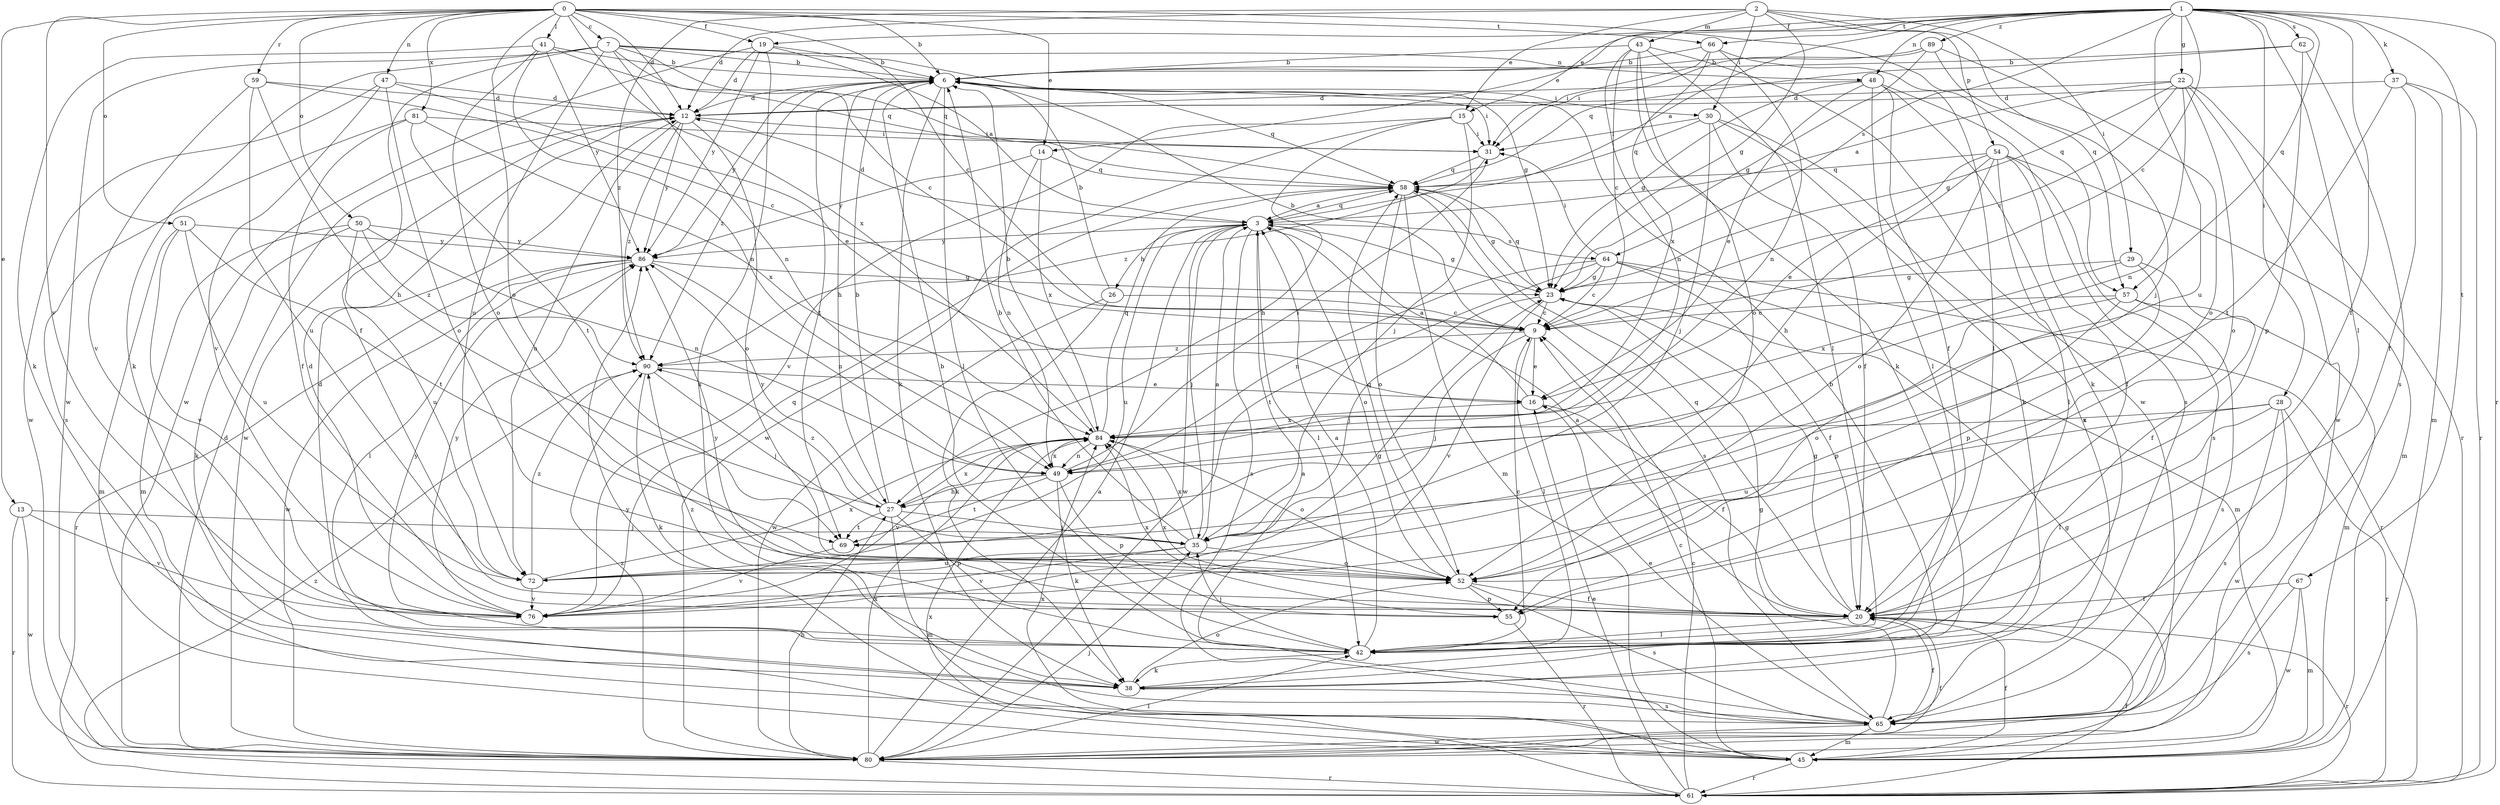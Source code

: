 strict digraph  {
0;
1;
2;
3;
6;
7;
9;
12;
13;
14;
15;
16;
19;
20;
22;
23;
26;
27;
28;
29;
30;
31;
35;
37;
38;
41;
42;
43;
45;
47;
48;
49;
50;
51;
52;
54;
55;
57;
58;
59;
61;
62;
64;
65;
66;
67;
69;
72;
76;
80;
81;
84;
86;
89;
90;
0 -> 6  [label=b];
0 -> 7  [label=c];
0 -> 9  [label=c];
0 -> 12  [label=d];
0 -> 13  [label=e];
0 -> 14  [label=e];
0 -> 19  [label=f];
0 -> 41  [label=l];
0 -> 47  [label=n];
0 -> 50  [label=o];
0 -> 51  [label=o];
0 -> 52  [label=o];
0 -> 57  [label=q];
0 -> 59  [label=r];
0 -> 66  [label=t];
0 -> 76  [label=v];
0 -> 81  [label=x];
0 -> 84  [label=x];
1 -> 3  [label=a];
1 -> 9  [label=c];
1 -> 14  [label=e];
1 -> 15  [label=e];
1 -> 19  [label=f];
1 -> 20  [label=f];
1 -> 22  [label=g];
1 -> 28  [label=i];
1 -> 37  [label=k];
1 -> 42  [label=l];
1 -> 48  [label=n];
1 -> 57  [label=q];
1 -> 61  [label=r];
1 -> 62  [label=s];
1 -> 64  [label=s];
1 -> 66  [label=t];
1 -> 67  [label=t];
1 -> 72  [label=u];
1 -> 89  [label=z];
2 -> 12  [label=d];
2 -> 15  [label=e];
2 -> 23  [label=g];
2 -> 29  [label=i];
2 -> 30  [label=i];
2 -> 43  [label=m];
2 -> 54  [label=p];
2 -> 57  [label=q];
2 -> 90  [label=z];
3 -> 12  [label=d];
3 -> 23  [label=g];
3 -> 26  [label=h];
3 -> 35  [label=j];
3 -> 42  [label=l];
3 -> 52  [label=o];
3 -> 58  [label=q];
3 -> 64  [label=s];
3 -> 65  [label=s];
3 -> 72  [label=u];
3 -> 80  [label=w];
3 -> 86  [label=y];
6 -> 12  [label=d];
6 -> 27  [label=h];
6 -> 30  [label=i];
6 -> 31  [label=i];
6 -> 38  [label=k];
6 -> 42  [label=l];
6 -> 58  [label=q];
6 -> 69  [label=t];
6 -> 86  [label=y];
6 -> 90  [label=z];
7 -> 6  [label=b];
7 -> 9  [label=c];
7 -> 20  [label=f];
7 -> 23  [label=g];
7 -> 38  [label=k];
7 -> 48  [label=n];
7 -> 49  [label=n];
7 -> 58  [label=q];
7 -> 72  [label=u];
7 -> 80  [label=w];
9 -> 6  [label=b];
9 -> 16  [label=e];
9 -> 35  [label=j];
9 -> 42  [label=l];
9 -> 90  [label=z];
12 -> 31  [label=i];
12 -> 52  [label=o];
12 -> 72  [label=u];
12 -> 80  [label=w];
12 -> 86  [label=y];
12 -> 90  [label=z];
13 -> 35  [label=j];
13 -> 61  [label=r];
13 -> 76  [label=v];
13 -> 80  [label=w];
14 -> 49  [label=n];
14 -> 58  [label=q];
14 -> 84  [label=x];
14 -> 86  [label=y];
15 -> 27  [label=h];
15 -> 31  [label=i];
15 -> 35  [label=j];
15 -> 76  [label=v];
15 -> 80  [label=w];
16 -> 3  [label=a];
16 -> 20  [label=f];
16 -> 84  [label=x];
19 -> 3  [label=a];
19 -> 6  [label=b];
19 -> 12  [label=d];
19 -> 65  [label=s];
19 -> 80  [label=w];
19 -> 86  [label=y];
20 -> 3  [label=a];
20 -> 23  [label=g];
20 -> 42  [label=l];
20 -> 58  [label=q];
20 -> 61  [label=r];
20 -> 84  [label=x];
20 -> 86  [label=y];
22 -> 3  [label=a];
22 -> 9  [label=c];
22 -> 12  [label=d];
22 -> 23  [label=g];
22 -> 49  [label=n];
22 -> 52  [label=o];
22 -> 61  [label=r];
22 -> 80  [label=w];
23 -> 9  [label=c];
23 -> 35  [label=j];
23 -> 58  [label=q];
23 -> 76  [label=v];
26 -> 6  [label=b];
26 -> 9  [label=c];
26 -> 38  [label=k];
26 -> 80  [label=w];
27 -> 6  [label=b];
27 -> 35  [label=j];
27 -> 45  [label=m];
27 -> 55  [label=p];
27 -> 69  [label=t];
27 -> 84  [label=x];
27 -> 86  [label=y];
27 -> 90  [label=z];
28 -> 42  [label=l];
28 -> 61  [label=r];
28 -> 65  [label=s];
28 -> 72  [label=u];
28 -> 80  [label=w];
28 -> 84  [label=x];
29 -> 20  [label=f];
29 -> 23  [label=g];
29 -> 55  [label=p];
29 -> 84  [label=x];
30 -> 20  [label=f];
30 -> 31  [label=i];
30 -> 35  [label=j];
30 -> 38  [label=k];
30 -> 58  [label=q];
30 -> 65  [label=s];
31 -> 58  [label=q];
31 -> 90  [label=z];
35 -> 3  [label=a];
35 -> 6  [label=b];
35 -> 52  [label=o];
35 -> 72  [label=u];
35 -> 76  [label=v];
35 -> 84  [label=x];
37 -> 12  [label=d];
37 -> 20  [label=f];
37 -> 45  [label=m];
37 -> 61  [label=r];
37 -> 69  [label=t];
38 -> 6  [label=b];
38 -> 52  [label=o];
38 -> 65  [label=s];
41 -> 6  [label=b];
41 -> 38  [label=k];
41 -> 49  [label=n];
41 -> 52  [label=o];
41 -> 58  [label=q];
41 -> 86  [label=y];
42 -> 3  [label=a];
42 -> 6  [label=b];
42 -> 9  [label=c];
42 -> 12  [label=d];
42 -> 35  [label=j];
42 -> 38  [label=k];
42 -> 86  [label=y];
42 -> 90  [label=z];
43 -> 6  [label=b];
43 -> 9  [label=c];
43 -> 38  [label=k];
43 -> 42  [label=l];
43 -> 49  [label=n];
43 -> 52  [label=o];
43 -> 80  [label=w];
45 -> 9  [label=c];
45 -> 20  [label=f];
45 -> 23  [label=g];
45 -> 61  [label=r];
45 -> 84  [label=x];
45 -> 86  [label=y];
47 -> 12  [label=d];
47 -> 16  [label=e];
47 -> 52  [label=o];
47 -> 76  [label=v];
47 -> 80  [label=w];
48 -> 12  [label=d];
48 -> 16  [label=e];
48 -> 20  [label=f];
48 -> 23  [label=g];
48 -> 38  [label=k];
48 -> 42  [label=l];
48 -> 65  [label=s];
49 -> 27  [label=h];
49 -> 31  [label=i];
49 -> 38  [label=k];
49 -> 55  [label=p];
49 -> 69  [label=t];
49 -> 84  [label=x];
50 -> 38  [label=k];
50 -> 45  [label=m];
50 -> 49  [label=n];
50 -> 72  [label=u];
50 -> 86  [label=y];
50 -> 90  [label=z];
51 -> 45  [label=m];
51 -> 69  [label=t];
51 -> 72  [label=u];
51 -> 76  [label=v];
51 -> 86  [label=y];
52 -> 20  [label=f];
52 -> 55  [label=p];
52 -> 58  [label=q];
52 -> 65  [label=s];
54 -> 16  [label=e];
54 -> 20  [label=f];
54 -> 27  [label=h];
54 -> 42  [label=l];
54 -> 45  [label=m];
54 -> 52  [label=o];
54 -> 58  [label=q];
54 -> 65  [label=s];
55 -> 61  [label=r];
55 -> 84  [label=x];
57 -> 9  [label=c];
57 -> 45  [label=m];
57 -> 52  [label=o];
57 -> 55  [label=p];
57 -> 65  [label=s];
58 -> 3  [label=a];
58 -> 23  [label=g];
58 -> 45  [label=m];
58 -> 52  [label=o];
58 -> 65  [label=s];
59 -> 9  [label=c];
59 -> 12  [label=d];
59 -> 27  [label=h];
59 -> 72  [label=u];
59 -> 76  [label=v];
61 -> 9  [label=c];
61 -> 16  [label=e];
61 -> 20  [label=f];
61 -> 84  [label=x];
61 -> 90  [label=z];
62 -> 6  [label=b];
62 -> 55  [label=p];
62 -> 58  [label=q];
62 -> 65  [label=s];
64 -> 9  [label=c];
64 -> 20  [label=f];
64 -> 23  [label=g];
64 -> 31  [label=i];
64 -> 45  [label=m];
64 -> 49  [label=n];
64 -> 61  [label=r];
64 -> 69  [label=t];
65 -> 3  [label=a];
65 -> 16  [label=e];
65 -> 20  [label=f];
65 -> 23  [label=g];
65 -> 45  [label=m];
65 -> 80  [label=w];
66 -> 6  [label=b];
66 -> 31  [label=i];
66 -> 42  [label=l];
66 -> 49  [label=n];
66 -> 84  [label=x];
67 -> 20  [label=f];
67 -> 45  [label=m];
67 -> 65  [label=s];
67 -> 80  [label=w];
69 -> 76  [label=v];
72 -> 76  [label=v];
72 -> 84  [label=x];
72 -> 90  [label=z];
76 -> 12  [label=d];
76 -> 23  [label=g];
76 -> 58  [label=q];
76 -> 86  [label=y];
80 -> 3  [label=a];
80 -> 12  [label=d];
80 -> 20  [label=f];
80 -> 27  [label=h];
80 -> 35  [label=j];
80 -> 42  [label=l];
80 -> 61  [label=r];
80 -> 84  [label=x];
80 -> 90  [label=z];
81 -> 20  [label=f];
81 -> 31  [label=i];
81 -> 65  [label=s];
81 -> 69  [label=t];
81 -> 84  [label=x];
84 -> 6  [label=b];
84 -> 49  [label=n];
84 -> 52  [label=o];
84 -> 58  [label=q];
84 -> 76  [label=v];
86 -> 23  [label=g];
86 -> 42  [label=l];
86 -> 49  [label=n];
86 -> 61  [label=r];
86 -> 80  [label=w];
89 -> 6  [label=b];
89 -> 23  [label=g];
89 -> 31  [label=i];
89 -> 35  [label=j];
89 -> 52  [label=o];
90 -> 16  [label=e];
90 -> 35  [label=j];
90 -> 38  [label=k];
}
